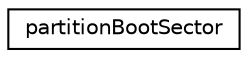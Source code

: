 digraph "Graphical Class Hierarchy"
{
 // LATEX_PDF_SIZE
  edge [fontname="Helvetica",fontsize="10",labelfontname="Helvetica",labelfontsize="10"];
  node [fontname="Helvetica",fontsize="10",shape=record];
  rankdir="LR";
  Node0 [label="partitionBootSector",height=0.2,width=0.4,color="black", fillcolor="white", style="filled",URL="$structpartition_boot_sector.html",tooltip=" "];
}

